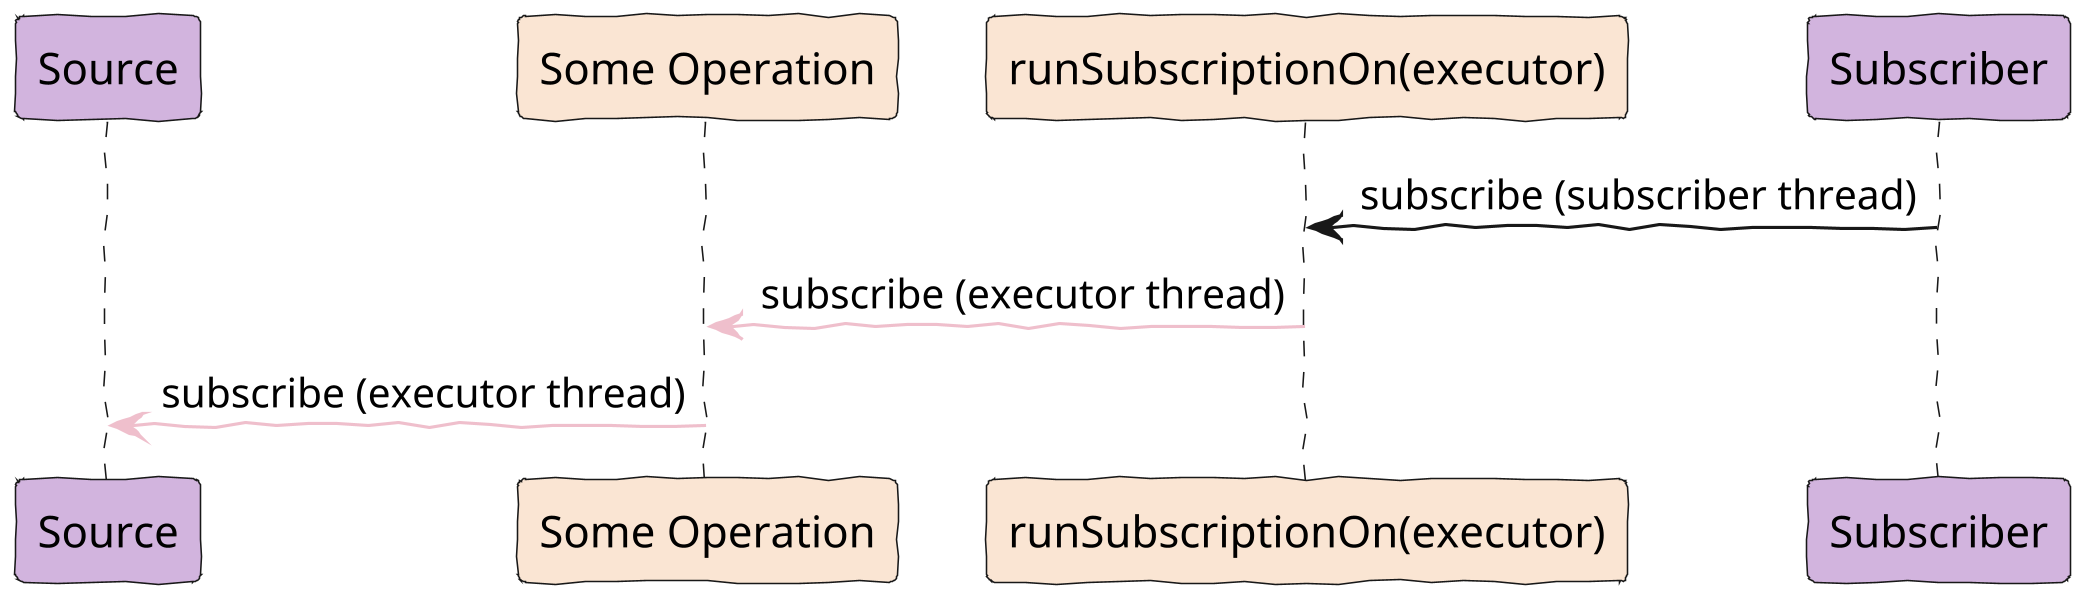 @startuml

skinparam dpi 300
skinparam useBetaStyle true
skinparam handwritten true
skinparam StereotypeFontSize 0

participant Source as m1 #D2B4DE
participant "Some Operation" as m2 #FAE5D3
participant "runSubscriptionOn(executor)" as m3 #FAE5D3
participant "Subscriber" as subscriber #D2B4DE

subscriber -> m3 : subscribe (subscriber thread)
m3 -[#EFBFCC]> m2 : subscribe (executor thread)
m2 -[#EFBFCC]> m1 : subscribe (executor thread)

@enduml